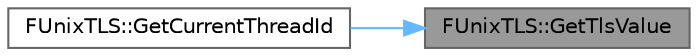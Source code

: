 digraph "FUnixTLS::GetTlsValue"
{
 // INTERACTIVE_SVG=YES
 // LATEX_PDF_SIZE
  bgcolor="transparent";
  edge [fontname=Helvetica,fontsize=10,labelfontname=Helvetica,labelfontsize=10];
  node [fontname=Helvetica,fontsize=10,shape=box,height=0.2,width=0.4];
  rankdir="RL";
  Node1 [id="Node000001",label="FUnixTLS::GetTlsValue",height=0.2,width=0.4,color="gray40", fillcolor="grey60", style="filled", fontcolor="black",tooltip="Reads the value stored at the specified TLS slot."];
  Node1 -> Node2 [id="edge1_Node000001_Node000002",dir="back",color="steelblue1",style="solid",tooltip=" "];
  Node2 [id="Node000002",label="FUnixTLS::GetCurrentThreadId",height=0.2,width=0.4,color="grey40", fillcolor="white", style="filled",URL="$d6/dae/structFUnixTLS.html#a45e527e7aadb962249ce0ee0caea92fc",tooltip="Returns the currently executing thread's id."];
}
